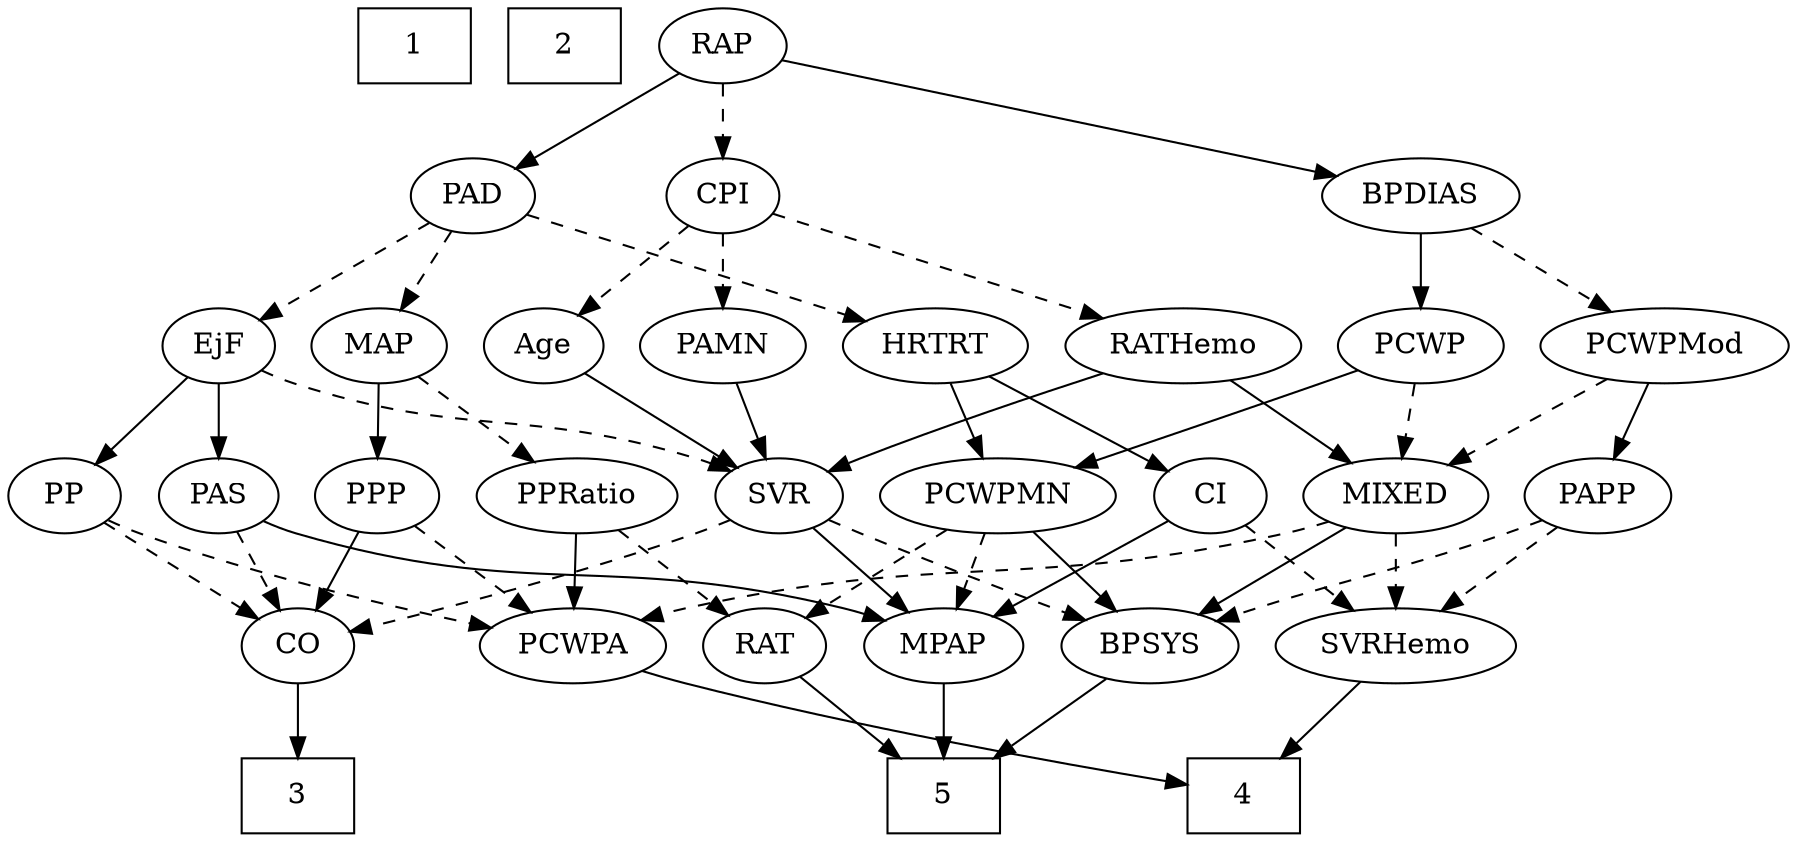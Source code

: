 strict digraph {
	graph [bb="0,0,792,396"];
	node [label="\N"];
	1	[height=0.5,
		pos="187,378",
		shape=box,
		width=0.75];
	2	[height=0.5,
		pos="259,378",
		shape=box,
		width=0.75];
	3	[height=0.5,
		pos="133,18",
		shape=box,
		width=0.75];
	4	[height=0.5,
		pos="555,18",
		shape=box,
		width=0.75];
	5	[height=0.5,
		pos="421,18",
		shape=box,
		width=0.75];
	Age	[height=0.5,
		pos="251,234",
		width=0.75];
	SVR	[height=0.5,
		pos="342,162",
		width=0.77632];
	Age -> SVR	[pos="e,324.65,176.35 268.12,219.83 281.76,209.34 301.06,194.49 316.52,182.6",
		style=solid];
	EjF	[height=0.5,
		pos="99,234",
		width=0.75];
	PAS	[height=0.5,
		pos="99,162",
		width=0.75];
	EjF -> PAS	[pos="e,99,180.1 99,215.7 99,207.98 99,198.71 99,190.11",
		style=solid];
	EjF -> SVR	[pos="e,320.41,173.89 119.6,222.27 124.55,219.97 129.89,217.72 135,216 208.19,191.34 231.68,204.27 305,180 306.91,179.37 308.86,178.66 \
310.81,177.91",
		style=dashed];
	PP	[height=0.5,
		pos="27,162",
		width=0.75];
	EjF -> PP	[pos="e,41.796,177.38 84.43,218.83 74.25,208.94 60.476,195.55 48.969,184.36",
		style=solid];
	RAP	[height=0.5,
		pos="332,378",
		width=0.77632];
	PAD	[height=0.5,
		pos="217,306",
		width=0.79437];
	RAP -> PAD	[pos="e,236.9,319.11 312.23,364.97 293.88,353.8 266.36,337.04 245.61,324.41",
		style=solid];
	CPI	[height=0.5,
		pos="332,306",
		width=0.75];
	RAP -> CPI	[pos="e,332,324.1 332,359.7 332,351.98 332,342.71 332,334.11",
		style=dashed];
	BPDIAS	[height=0.5,
		pos="635,306",
		width=1.1735];
	RAP -> BPDIAS	[pos="e,598.61,315.41 357.83,371.03 409.05,359.2 524.07,332.63 588.69,317.7",
		style=solid];
	MIXED	[height=0.5,
		pos="618,162",
		width=1.1193];
	BPSYS	[height=0.5,
		pos="512,90",
		width=1.0471];
	MIXED -> BPSYS	[pos="e,533.32,105.08 596.29,146.67 580.61,136.31 559.24,122.2 541.94,110.77",
		style=solid];
	PCWPA	[height=0.5,
		pos="254,90",
		width=1.1555];
	MIXED -> PCWPA	[pos="e,284.75,102.27 588.48,149.7 582.12,147.57 575.39,145.53 569,144 453.83,116.46 420.34,134.84 305,108 301.58,107.2 298.06,106.27 \
294.55,105.27",
		style=dashed];
	SVRHemo	[height=0.5,
		pos="618,90",
		width=1.3902];
	MIXED -> SVRHemo	[pos="e,618,108.1 618,143.7 618,135.98 618,126.71 618,118.11",
		style=dashed];
	MPAP	[height=0.5,
		pos="421,90",
		width=0.97491];
	MPAP -> 5	[pos="e,421,36.104 421,71.697 421,63.983 421,54.712 421,46.112",
		style=solid];
	BPSYS -> 5	[pos="e,443.15,36.04 492.7,74.155 480.69,64.916 464.98,52.834 451.33,42.334",
		style=solid];
	PAD -> EjF	[pos="e,118.72,246.7 196.98,293.13 177.88,281.79 148.91,264.61 127.42,251.86",
		style=dashed];
	MAP	[height=0.5,
		pos="175,234",
		width=0.84854];
	PAD -> MAP	[pos="e,184.69,251.15 207.26,288.76 202.12,280.19 195.7,269.49 189.94,259.9",
		style=dashed];
	HRTRT	[height=0.5,
		pos="426,234",
		width=1.1013];
	PAD -> HRTRT	[pos="e,395.44,245.68 241.98,296.85 273.49,286.53 329.33,268.16 377,252 379.89,251.02 382.88,250 385.88,248.97",
		style=dashed];
	CO	[height=0.5,
		pos="133,90",
		width=0.75];
	CO -> 3	[pos="e,133,36.104 133,71.697 133,63.983 133,54.712 133,46.112",
		style=solid];
	PAS -> MPAP	[pos="e,394.79,102.21 119.53,150.04 124.48,147.75 129.84,145.56 135,144 239.06,112.44 271.87,135.76 377,108 379.65,107.3 382.37,106.49 \
385.08,105.61",
		style=solid];
	PAS -> CO	[pos="e,124.92,107.63 106.89,144.76 110.9,136.49 115.89,126.23 120.42,116.9",
		style=dashed];
	PAMN	[height=0.5,
		pos="332,234",
		width=1.011];
	PAMN -> SVR	[pos="e,339.56,180.1 334.47,215.7 335.57,207.98 336.9,198.71 338.13,190.11",
		style=solid];
	RATHemo	[height=0.5,
		pos="533,234",
		width=1.3721];
	RATHemo -> MIXED	[pos="e,599.66,178.1 552.29,217.12 563.94,207.52 578.95,195.16 591.68,184.67",
		style=solid];
	RATHemo -> SVR	[pos="e,363.76,173.43 496.84,221.68 465.4,211.57 418.76,195.93 379,180 377.13,179.25 375.22,178.46 373.3,177.64",
		style=solid];
	CPI -> Age	[pos="e,266.97,248.8 316,291.17 304.24,281.01 288.06,267.03 274.79,255.56",
		style=dashed];
	CPI -> PAMN	[pos="e,332,252.1 332,287.7 332,279.98 332,270.71 332,262.11",
		style=dashed];
	CPI -> RATHemo	[pos="e,498.63,246.97 355.45,296.83 388.14,285.45 448.02,264.59 489.13,250.28",
		style=dashed];
	RAT	[height=0.5,
		pos="341,90",
		width=0.75827];
	RAT -> 5	[pos="e,401.55,36.019 356.81,75.17 367.34,65.953 381.46,53.599 393.77,42.823",
		style=solid];
	SVR -> MPAP	[pos="e,404.22,105.87 357.99,146.83 369.01,137.07 383.87,123.9 396.39,112.8",
		style=solid];
	SVR -> BPSYS	[pos="e,483.55,101.85 363.83,150.74 368.79,148.47 374.06,146.12 379,144 410.84,130.35 447.44,115.85 474.17,105.48",
		style=dashed];
	SVR -> CO	[pos="e,157.84,97.544 320.29,150.45 315.32,148.19 310.02,145.92 305,144 258.24,126.14 202.65,109.88 167.6,100.21",
		style=dashed];
	PCWPMod	[height=0.5,
		pos="740,234",
		width=1.4443];
	PCWPMod -> MIXED	[pos="e,641.88,176.7 714.42,218.33 695.88,207.69 670.66,193.22 650.66,181.74",
		style=dashed];
	PAPP	[height=0.5,
		pos="708,162",
		width=0.88464];
	PCWPMod -> PAPP	[pos="e,715.67,179.79 732.25,216.05 728.56,207.97 724.06,198.12 719.94,189.11",
		style=solid];
	PCWPA -> 4	[pos="e,527.75,23.734 285.12,78.009 291.64,75.878 298.52,73.762 305,72 379.75,51.689 468.81,34.432 517.9,25.509",
		style=solid];
	PCWPMN	[height=0.5,
		pos="438,162",
		width=1.3902];
	PCWPMN -> MPAP	[pos="e,425.2,108.28 433.88,144.05 431.99,136.26 429.7,126.82 427.58,118.08",
		style=dashed];
	PCWPMN -> BPSYS	[pos="e,495.69,106.43 455.16,144.76 464.99,135.47 477.47,123.67 488.22,113.49",
		style=solid];
	PCWPMN -> RAT	[pos="e,358.89,103.91 416.47,145.46 401.87,134.93 382.49,120.94 367.03,109.78",
		style=dashed];
	SVRHemo -> 4	[pos="e,570.41,36.124 603.39,72.765 595.59,64.096 585.82,53.248 577.11,43.57",
		style=solid];
	BPDIAS -> PCWPMod	[pos="e,717.18,250.21 656.76,290.5 671.79,280.47 692.03,266.98 708.78,255.81",
		style=dashed];
	PCWP	[height=0.5,
		pos="635,234",
		width=0.97491];
	BPDIAS -> PCWP	[pos="e,635,252.1 635,287.7 635,279.98 635,270.71 635,262.11",
		style=solid];
	PPP	[height=0.5,
		pos="171,162",
		width=0.75];
	MAP -> PPP	[pos="e,171.98,180.1 174.01,215.7 173.57,207.98 173.04,198.71 172.55,190.11",
		style=solid];
	PPRatio	[height=0.5,
		pos="256,162",
		width=1.1013];
	MAP -> PPRatio	[pos="e,238.4,178.21 191.78,218.5 202.96,208.84 217.85,195.97 230.49,185.05",
		style=dashed];
	PP -> CO	[pos="e,114.39,103.29 45.464,148.81 62.157,137.78 86.946,121.41 105.89,108.9",
		style=dashed];
	PP -> PCWPA	[pos="e,217.87,99.079 48.063,150.32 52.903,148.07 58.076,145.83 63,144 111.52,125.96 168.95,110.83 208.08,101.41",
		style=dashed];
	PPP -> CO	[pos="e,141.77,107.15 162.19,144.76 157.58,136.28 151.84,125.71 146.68,116.2",
		style=solid];
	PPP -> PCWPA	[pos="e,235.91,106.26 187.4,147.17 198.98,137.4 214.74,124.11 228.02,112.91",
		style=dashed];
	PPRatio -> RAT	[pos="e,324.6,104.5 274.44,145.81 286.82,135.62 303.25,122.09 316.68,111.02",
		style=dashed];
	PPRatio -> PCWPA	[pos="e,254.49,108.1 255.51,143.7 255.29,135.98 255.02,126.71 254.77,118.11",
		style=solid];
	PCWP -> MIXED	[pos="e,622.2,180.28 630.88,216.05 628.99,208.26 626.7,198.82 624.58,190.08",
		style=dashed];
	PCWP -> PCWPMN	[pos="e,473.37,174.86 608.06,222.42 602.44,220.26 596.54,218.03 591,216 554.8,202.74 513.47,188.48 482.9,178.09",
		style=solid];
	CI	[height=0.5,
		pos="533,162",
		width=0.75];
	CI -> MPAP	[pos="e,442.39,104.37 514,149.13 496.79,138.37 471.14,122.34 451.13,109.83",
		style=solid];
	CI -> SVRHemo	[pos="e,598.99,106.65 549.39,147.5 561.25,137.74 577.53,124.33 591.26,113.02",
		style=dashed];
	PAPP -> BPSYS	[pos="e,541.04,101.63 683.4,150.47 678.02,148.26 672.34,145.99 667,144 619.6,126.3 606.79,124.61 559,108 556.27,107.05 553.46,106.06 550.63,\
105.06",
		style=dashed];
	PAPP -> SVRHemo	[pos="e,638.06,106.61 689.79,146.83 677.25,137.08 660.35,123.94 646.1,112.85",
		style=dashed];
	HRTRT -> PCWPMN	[pos="e,435.07,180.1 428.97,215.7 430.29,207.98 431.88,198.71 433.35,190.11",
		style=solid];
	HRTRT -> CI	[pos="e,514.24,175.27 447.65,218.83 464.45,207.85 487.82,192.56 505.86,180.75",
		style=solid];
}

